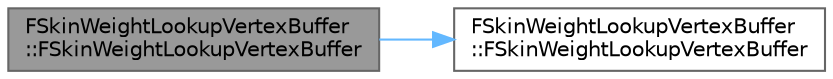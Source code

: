 digraph "FSkinWeightLookupVertexBuffer::FSkinWeightLookupVertexBuffer"
{
 // INTERACTIVE_SVG=YES
 // LATEX_PDF_SIZE
  bgcolor="transparent";
  edge [fontname=Helvetica,fontsize=10,labelfontname=Helvetica,labelfontsize=10];
  node [fontname=Helvetica,fontsize=10,shape=box,height=0.2,width=0.4];
  rankdir="LR";
  Node1 [id="Node000001",label="FSkinWeightLookupVertexBuffer\l::FSkinWeightLookupVertexBuffer",height=0.2,width=0.4,color="gray40", fillcolor="grey60", style="filled", fontcolor="black",tooltip="Constructor (copy)"];
  Node1 -> Node2 [id="edge1_Node000001_Node000002",color="steelblue1",style="solid",tooltip=" "];
  Node2 [id="Node000002",label="FSkinWeightLookupVertexBuffer\l::FSkinWeightLookupVertexBuffer",height=0.2,width=0.4,color="grey40", fillcolor="white", style="filled",URL="$dd/d4c/classFSkinWeightLookupVertexBuffer.html#a4c0e256bd767ab995194976977c0d6f8",tooltip="Default constructor."];
}
